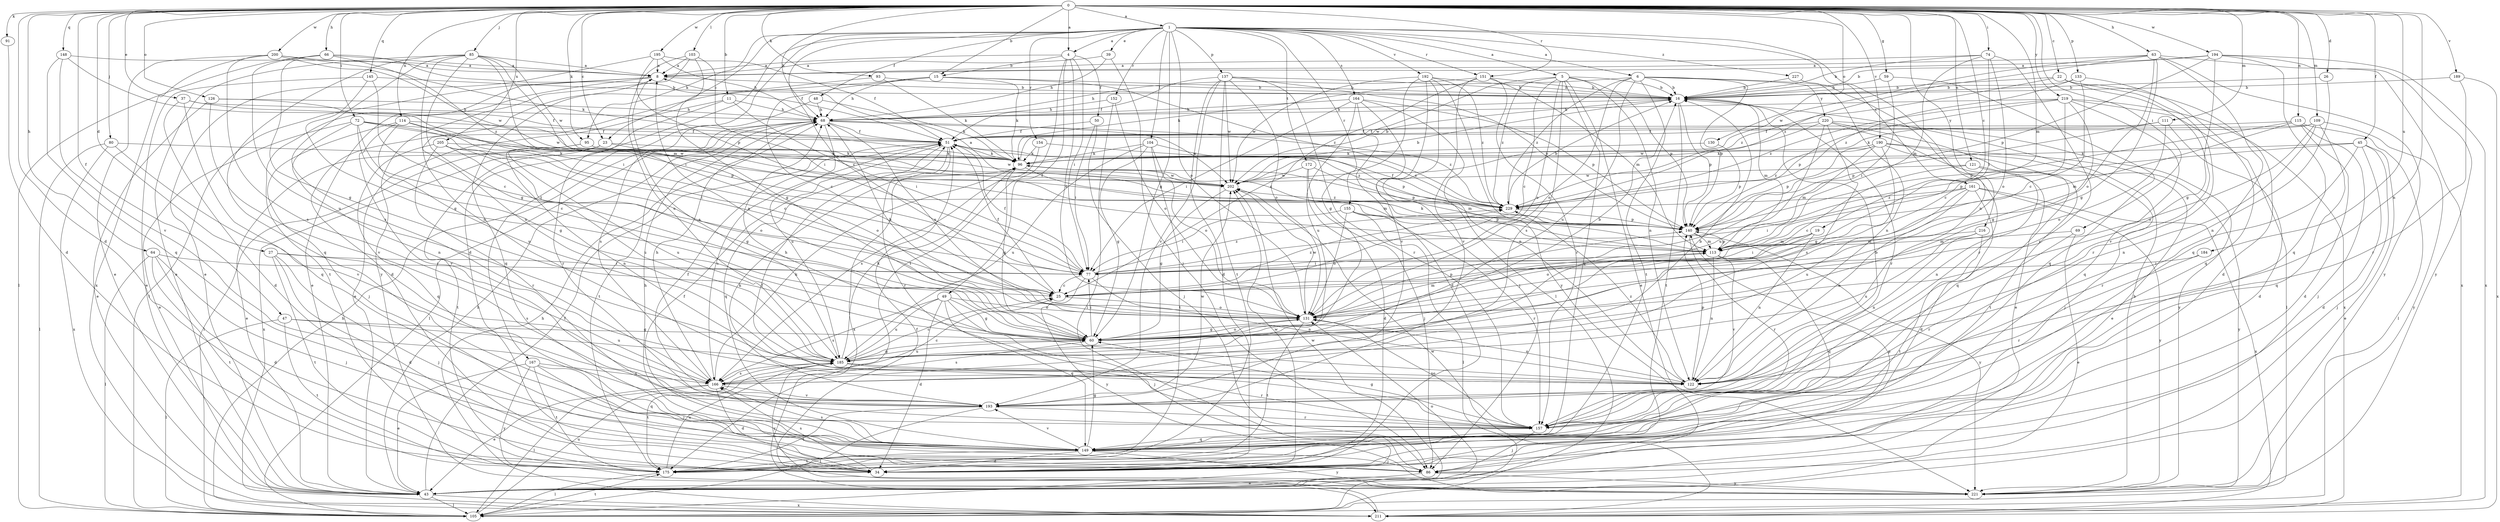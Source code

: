 strict digraph  {
0;
1;
4;
5;
6;
8;
11;
15;
16;
19;
22;
23;
25;
26;
27;
34;
37;
39;
43;
45;
47;
48;
49;
50;
51;
59;
60;
63;
64;
66;
68;
69;
72;
74;
77;
80;
85;
86;
91;
93;
95;
96;
103;
104;
105;
109;
111;
113;
114;
115;
121;
122;
126;
130;
131;
133;
137;
140;
145;
148;
149;
151;
152;
154;
155;
157;
161;
164;
166;
167;
172;
175;
184;
185;
189;
190;
192;
193;
194;
195;
200;
202;
205;
211;
216;
219;
220;
221;
227;
229;
0 -> 1  [label=a];
0 -> 4  [label=a];
0 -> 11  [label=b];
0 -> 15  [label=b];
0 -> 19  [label=c];
0 -> 22  [label=c];
0 -> 23  [label=c];
0 -> 26  [label=d];
0 -> 27  [label=d];
0 -> 34  [label=d];
0 -> 37  [label=e];
0 -> 45  [label=f];
0 -> 47  [label=f];
0 -> 59  [label=g];
0 -> 63  [label=h];
0 -> 64  [label=h];
0 -> 66  [label=h];
0 -> 68  [label=h];
0 -> 69  [label=i];
0 -> 72  [label=i];
0 -> 74  [label=i];
0 -> 80  [label=j];
0 -> 85  [label=j];
0 -> 91  [label=k];
0 -> 93  [label=k];
0 -> 95  [label=k];
0 -> 103  [label=l];
0 -> 109  [label=m];
0 -> 111  [label=m];
0 -> 113  [label=m];
0 -> 114  [label=n];
0 -> 115  [label=n];
0 -> 121  [label=n];
0 -> 122  [label=n];
0 -> 126  [label=o];
0 -> 130  [label=o];
0 -> 133  [label=p];
0 -> 145  [label=q];
0 -> 148  [label=q];
0 -> 151  [label=r];
0 -> 184  [label=u];
0 -> 189  [label=v];
0 -> 190  [label=v];
0 -> 194  [label=w];
0 -> 195  [label=w];
0 -> 200  [label=w];
0 -> 205  [label=x];
0 -> 216  [label=y];
0 -> 219  [label=y];
1 -> 4  [label=a];
1 -> 5  [label=a];
1 -> 6  [label=a];
1 -> 23  [label=c];
1 -> 25  [label=c];
1 -> 34  [label=d];
1 -> 39  [label=e];
1 -> 48  [label=f];
1 -> 60  [label=g];
1 -> 95  [label=k];
1 -> 104  [label=l];
1 -> 122  [label=n];
1 -> 131  [label=o];
1 -> 137  [label=p];
1 -> 151  [label=r];
1 -> 152  [label=r];
1 -> 154  [label=r];
1 -> 155  [label=r];
1 -> 161  [label=s];
1 -> 164  [label=s];
1 -> 167  [label=t];
1 -> 172  [label=t];
1 -> 192  [label=v];
1 -> 227  [label=z];
4 -> 8  [label=a];
4 -> 15  [label=b];
4 -> 49  [label=f];
4 -> 50  [label=f];
4 -> 77  [label=i];
4 -> 131  [label=o];
4 -> 175  [label=t];
5 -> 16  [label=b];
5 -> 25  [label=c];
5 -> 43  [label=e];
5 -> 122  [label=n];
5 -> 131  [label=o];
5 -> 140  [label=p];
5 -> 149  [label=q];
5 -> 166  [label=s];
5 -> 202  [label=w];
5 -> 229  [label=z];
6 -> 16  [label=b];
6 -> 96  [label=k];
6 -> 131  [label=o];
6 -> 140  [label=p];
6 -> 157  [label=r];
6 -> 175  [label=t];
6 -> 185  [label=u];
6 -> 220  [label=y];
6 -> 229  [label=z];
8 -> 16  [label=b];
8 -> 43  [label=e];
8 -> 105  [label=l];
8 -> 149  [label=q];
8 -> 175  [label=t];
11 -> 43  [label=e];
11 -> 68  [label=h];
11 -> 77  [label=i];
11 -> 157  [label=r];
15 -> 16  [label=b];
15 -> 25  [label=c];
15 -> 34  [label=d];
15 -> 68  [label=h];
15 -> 96  [label=k];
15 -> 229  [label=z];
16 -> 68  [label=h];
16 -> 113  [label=m];
16 -> 140  [label=p];
16 -> 157  [label=r];
16 -> 175  [label=t];
19 -> 77  [label=i];
19 -> 113  [label=m];
19 -> 122  [label=n];
19 -> 131  [label=o];
22 -> 16  [label=b];
22 -> 34  [label=d];
22 -> 157  [label=r];
22 -> 193  [label=v];
22 -> 229  [label=z];
23 -> 96  [label=k];
23 -> 105  [label=l];
23 -> 131  [label=o];
23 -> 175  [label=t];
23 -> 211  [label=x];
25 -> 51  [label=f];
25 -> 131  [label=o];
25 -> 229  [label=z];
26 -> 16  [label=b];
26 -> 122  [label=n];
27 -> 34  [label=d];
27 -> 77  [label=i];
27 -> 86  [label=j];
27 -> 166  [label=s];
27 -> 175  [label=t];
34 -> 166  [label=s];
34 -> 202  [label=w];
37 -> 34  [label=d];
37 -> 68  [label=h];
37 -> 149  [label=q];
37 -> 202  [label=w];
39 -> 8  [label=a];
39 -> 68  [label=h];
39 -> 86  [label=j];
43 -> 51  [label=f];
43 -> 68  [label=h];
43 -> 105  [label=l];
43 -> 131  [label=o];
43 -> 202  [label=w];
43 -> 211  [label=x];
45 -> 34  [label=d];
45 -> 43  [label=e];
45 -> 86  [label=j];
45 -> 96  [label=k];
45 -> 140  [label=p];
45 -> 157  [label=r];
47 -> 60  [label=g];
47 -> 105  [label=l];
47 -> 175  [label=t];
47 -> 185  [label=u];
48 -> 68  [label=h];
48 -> 96  [label=k];
48 -> 166  [label=s];
49 -> 34  [label=d];
49 -> 60  [label=g];
49 -> 86  [label=j];
49 -> 131  [label=o];
49 -> 149  [label=q];
49 -> 166  [label=s];
49 -> 185  [label=u];
50 -> 51  [label=f];
50 -> 77  [label=i];
50 -> 86  [label=j];
51 -> 96  [label=k];
51 -> 149  [label=q];
51 -> 157  [label=r];
51 -> 166  [label=s];
51 -> 211  [label=x];
51 -> 229  [label=z];
59 -> 16  [label=b];
59 -> 77  [label=i];
59 -> 149  [label=q];
60 -> 8  [label=a];
60 -> 16  [label=b];
60 -> 77  [label=i];
60 -> 131  [label=o];
60 -> 166  [label=s];
60 -> 185  [label=u];
63 -> 8  [label=a];
63 -> 60  [label=g];
63 -> 131  [label=o];
63 -> 149  [label=q];
63 -> 202  [label=w];
63 -> 211  [label=x];
63 -> 221  [label=y];
63 -> 229  [label=z];
64 -> 34  [label=d];
64 -> 77  [label=i];
64 -> 86  [label=j];
64 -> 105  [label=l];
64 -> 175  [label=t];
66 -> 8  [label=a];
66 -> 51  [label=f];
66 -> 60  [label=g];
66 -> 105  [label=l];
66 -> 185  [label=u];
66 -> 229  [label=z];
68 -> 51  [label=f];
68 -> 105  [label=l];
68 -> 131  [label=o];
68 -> 175  [label=t];
68 -> 185  [label=u];
68 -> 202  [label=w];
68 -> 229  [label=z];
69 -> 43  [label=e];
69 -> 113  [label=m];
69 -> 157  [label=r];
72 -> 25  [label=c];
72 -> 43  [label=e];
72 -> 51  [label=f];
72 -> 60  [label=g];
72 -> 77  [label=i];
72 -> 122  [label=n];
72 -> 202  [label=w];
74 -> 8  [label=a];
74 -> 16  [label=b];
74 -> 77  [label=i];
74 -> 113  [label=m];
74 -> 131  [label=o];
74 -> 157  [label=r];
77 -> 25  [label=c];
77 -> 51  [label=f];
77 -> 122  [label=n];
77 -> 221  [label=y];
77 -> 229  [label=z];
80 -> 96  [label=k];
80 -> 105  [label=l];
80 -> 193  [label=v];
80 -> 211  [label=x];
85 -> 8  [label=a];
85 -> 43  [label=e];
85 -> 60  [label=g];
85 -> 77  [label=i];
85 -> 113  [label=m];
85 -> 122  [label=n];
85 -> 149  [label=q];
85 -> 166  [label=s];
85 -> 202  [label=w];
86 -> 43  [label=e];
86 -> 140  [label=p];
86 -> 221  [label=y];
91 -> 34  [label=d];
93 -> 16  [label=b];
93 -> 96  [label=k];
93 -> 185  [label=u];
95 -> 43  [label=e];
95 -> 96  [label=k];
95 -> 122  [label=n];
95 -> 185  [label=u];
95 -> 202  [label=w];
96 -> 16  [label=b];
96 -> 60  [label=g];
96 -> 113  [label=m];
96 -> 140  [label=p];
96 -> 202  [label=w];
103 -> 8  [label=a];
103 -> 60  [label=g];
103 -> 77  [label=i];
103 -> 185  [label=u];
103 -> 221  [label=y];
104 -> 60  [label=g];
104 -> 96  [label=k];
104 -> 131  [label=o];
104 -> 140  [label=p];
104 -> 175  [label=t];
104 -> 185  [label=u];
105 -> 68  [label=h];
105 -> 175  [label=t];
105 -> 185  [label=u];
109 -> 51  [label=f];
109 -> 96  [label=k];
109 -> 122  [label=n];
109 -> 131  [label=o];
109 -> 149  [label=q];
109 -> 221  [label=y];
111 -> 34  [label=d];
111 -> 51  [label=f];
111 -> 131  [label=o];
111 -> 140  [label=p];
113 -> 77  [label=i];
113 -> 96  [label=k];
113 -> 122  [label=n];
113 -> 140  [label=p];
113 -> 149  [label=q];
113 -> 193  [label=v];
114 -> 25  [label=c];
114 -> 51  [label=f];
114 -> 86  [label=j];
114 -> 140  [label=p];
114 -> 185  [label=u];
114 -> 193  [label=v];
115 -> 34  [label=d];
115 -> 51  [label=f];
115 -> 86  [label=j];
115 -> 105  [label=l];
115 -> 113  [label=m];
115 -> 140  [label=p];
121 -> 25  [label=c];
121 -> 122  [label=n];
121 -> 202  [label=w];
121 -> 221  [label=y];
122 -> 68  [label=h];
122 -> 131  [label=o];
122 -> 140  [label=p];
122 -> 229  [label=z];
126 -> 43  [label=e];
126 -> 51  [label=f];
126 -> 68  [label=h];
126 -> 193  [label=v];
130 -> 96  [label=k];
130 -> 140  [label=p];
131 -> 60  [label=g];
131 -> 68  [label=h];
131 -> 113  [label=m];
131 -> 140  [label=p];
131 -> 175  [label=t];
131 -> 202  [label=w];
133 -> 16  [label=b];
133 -> 25  [label=c];
133 -> 149  [label=q];
133 -> 229  [label=z];
137 -> 16  [label=b];
137 -> 34  [label=d];
137 -> 51  [label=f];
137 -> 131  [label=o];
137 -> 140  [label=p];
137 -> 157  [label=r];
137 -> 175  [label=t];
137 -> 193  [label=v];
137 -> 202  [label=w];
140 -> 113  [label=m];
140 -> 157  [label=r];
140 -> 221  [label=y];
145 -> 16  [label=b];
145 -> 25  [label=c];
145 -> 43  [label=e];
145 -> 60  [label=g];
148 -> 8  [label=a];
148 -> 77  [label=i];
148 -> 149  [label=q];
148 -> 193  [label=v];
149 -> 34  [label=d];
149 -> 51  [label=f];
149 -> 60  [label=g];
149 -> 68  [label=h];
149 -> 86  [label=j];
149 -> 166  [label=s];
149 -> 175  [label=t];
149 -> 193  [label=v];
149 -> 221  [label=y];
151 -> 16  [label=b];
151 -> 25  [label=c];
151 -> 68  [label=h];
151 -> 113  [label=m];
151 -> 157  [label=r];
151 -> 193  [label=v];
152 -> 68  [label=h];
152 -> 105  [label=l];
152 -> 131  [label=o];
154 -> 96  [label=k];
154 -> 166  [label=s];
154 -> 229  [label=z];
155 -> 77  [label=i];
155 -> 105  [label=l];
155 -> 131  [label=o];
155 -> 140  [label=p];
155 -> 157  [label=r];
157 -> 51  [label=f];
157 -> 60  [label=g];
157 -> 86  [label=j];
157 -> 131  [label=o];
157 -> 149  [label=q];
161 -> 34  [label=d];
161 -> 77  [label=i];
161 -> 122  [label=n];
161 -> 185  [label=u];
161 -> 211  [label=x];
161 -> 221  [label=y];
161 -> 229  [label=z];
164 -> 34  [label=d];
164 -> 68  [label=h];
164 -> 77  [label=i];
164 -> 86  [label=j];
164 -> 122  [label=n];
164 -> 140  [label=p];
164 -> 185  [label=u];
166 -> 16  [label=b];
166 -> 25  [label=c];
166 -> 34  [label=d];
166 -> 43  [label=e];
166 -> 68  [label=h];
166 -> 96  [label=k];
166 -> 105  [label=l];
166 -> 193  [label=v];
167 -> 43  [label=e];
167 -> 86  [label=j];
167 -> 149  [label=q];
167 -> 166  [label=s];
167 -> 175  [label=t];
167 -> 221  [label=y];
172 -> 34  [label=d];
172 -> 86  [label=j];
172 -> 113  [label=m];
172 -> 202  [label=w];
175 -> 105  [label=l];
175 -> 185  [label=u];
184 -> 77  [label=i];
184 -> 157  [label=r];
185 -> 8  [label=a];
185 -> 25  [label=c];
185 -> 60  [label=g];
185 -> 96  [label=k];
185 -> 122  [label=n];
185 -> 157  [label=r];
185 -> 166  [label=s];
185 -> 175  [label=t];
185 -> 221  [label=y];
189 -> 16  [label=b];
189 -> 157  [label=r];
189 -> 211  [label=x];
190 -> 43  [label=e];
190 -> 60  [label=g];
190 -> 86  [label=j];
190 -> 96  [label=k];
190 -> 113  [label=m];
190 -> 140  [label=p];
190 -> 175  [label=t];
190 -> 229  [label=z];
192 -> 16  [label=b];
192 -> 60  [label=g];
192 -> 105  [label=l];
192 -> 193  [label=v];
192 -> 202  [label=w];
192 -> 221  [label=y];
192 -> 229  [label=z];
193 -> 16  [label=b];
193 -> 51  [label=f];
193 -> 96  [label=k];
193 -> 105  [label=l];
193 -> 157  [label=r];
193 -> 175  [label=t];
193 -> 202  [label=w];
194 -> 8  [label=a];
194 -> 16  [label=b];
194 -> 60  [label=g];
194 -> 140  [label=p];
194 -> 149  [label=q];
194 -> 211  [label=x];
194 -> 221  [label=y];
195 -> 8  [label=a];
195 -> 43  [label=e];
195 -> 51  [label=f];
195 -> 68  [label=h];
195 -> 140  [label=p];
200 -> 8  [label=a];
200 -> 43  [label=e];
200 -> 96  [label=k];
200 -> 166  [label=s];
200 -> 202  [label=w];
200 -> 211  [label=x];
202 -> 16  [label=b];
202 -> 60  [label=g];
202 -> 229  [label=z];
205 -> 60  [label=g];
205 -> 96  [label=k];
205 -> 131  [label=o];
205 -> 149  [label=q];
205 -> 157  [label=r];
205 -> 185  [label=u];
211 -> 51  [label=f];
211 -> 68  [label=h];
211 -> 202  [label=w];
216 -> 113  [label=m];
216 -> 122  [label=n];
216 -> 175  [label=t];
216 -> 185  [label=u];
219 -> 25  [label=c];
219 -> 60  [label=g];
219 -> 68  [label=h];
219 -> 105  [label=l];
219 -> 140  [label=p];
219 -> 149  [label=q];
219 -> 211  [label=x];
219 -> 229  [label=z];
220 -> 43  [label=e];
220 -> 51  [label=f];
220 -> 149  [label=q];
220 -> 166  [label=s];
220 -> 185  [label=u];
220 -> 202  [label=w];
220 -> 221  [label=y];
221 -> 16  [label=b];
227 -> 16  [label=b];
227 -> 122  [label=n];
229 -> 8  [label=a];
229 -> 16  [label=b];
229 -> 51  [label=f];
229 -> 140  [label=p];
}
